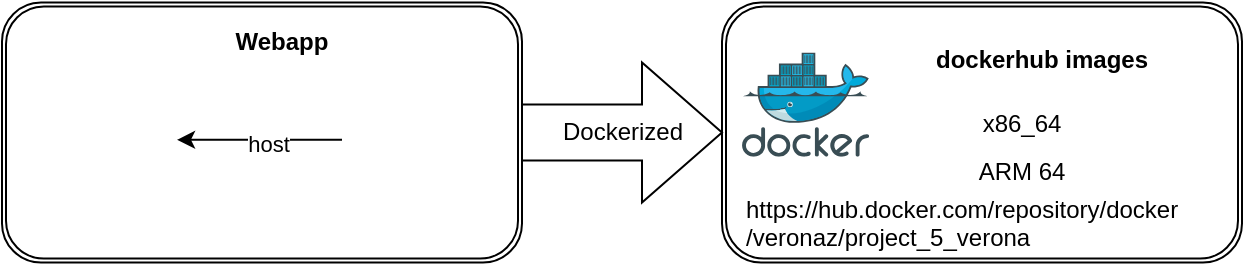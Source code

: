 <mxfile version="21.6.1" type="github">
  <diagram name="Page-1" id="1AczGnW73k5XlJmuj2Ov">
    <mxGraphModel dx="984" dy="573" grid="1" gridSize="10" guides="1" tooltips="1" connect="1" arrows="1" fold="1" page="1" pageScale="1" pageWidth="850" pageHeight="1100" math="0" shadow="0">
      <root>
        <mxCell id="0" />
        <mxCell id="1" parent="0" />
        <mxCell id="67bZfnRdbJqTuJRju34Y-14" value="" style="shape=ext;double=1;rounded=1;whiteSpace=wrap;html=1;" vertex="1" parent="1">
          <mxGeometry x="400" y="14.25" width="260" height="130" as="geometry" />
        </mxCell>
        <mxCell id="67bZfnRdbJqTuJRju34Y-9" value="" style="shape=ext;double=1;rounded=1;whiteSpace=wrap;html=1;" vertex="1" parent="1">
          <mxGeometry x="40" y="14.25" width="260" height="130" as="geometry" />
        </mxCell>
        <mxCell id="67bZfnRdbJqTuJRju34Y-2" value="" style="image;sketch=0;aspect=fixed;html=1;points=[];align=center;fontSize=12;image=img/lib/mscae/Docker.svg;" vertex="1" parent="1">
          <mxGeometry x="410" y="39.25" width="63.55" height="52.11" as="geometry" />
        </mxCell>
        <mxCell id="67bZfnRdbJqTuJRju34Y-18" value="" style="edgeStyle=orthogonalEdgeStyle;rounded=0;orthogonalLoop=1;jettySize=auto;html=1;" edge="1" parent="1" source="67bZfnRdbJqTuJRju34Y-3" target="67bZfnRdbJqTuJRju34Y-5">
          <mxGeometry relative="1" as="geometry" />
        </mxCell>
        <mxCell id="67bZfnRdbJqTuJRju34Y-19" value="host" style="edgeLabel;html=1;align=center;verticalAlign=middle;resizable=0;points=[];" vertex="1" connectable="0" parent="67bZfnRdbJqTuJRju34Y-18">
          <mxGeometry x="-0.103" y="2" relative="1" as="geometry">
            <mxPoint as="offset" />
          </mxGeometry>
        </mxCell>
        <mxCell id="67bZfnRdbJqTuJRju34Y-3" value="" style="shape=image;verticalLabelPosition=bottom;labelBackgroundColor=default;verticalAlign=top;aspect=fixed;imageAspect=0;image=https://1000logos.net/wp-content/uploads/2020/08/Nginx-Logo-500x313.png;" vertex="1" parent="1">
          <mxGeometry x="210" y="61.53" width="68.24" height="42.72" as="geometry" />
        </mxCell>
        <mxCell id="67bZfnRdbJqTuJRju34Y-5" value="" style="shape=image;verticalLabelPosition=bottom;labelBackgroundColor=default;verticalAlign=top;aspect=fixed;imageAspect=0;image=https://www.datocms-assets.com/45470/1631110818-logo-react-js.png;clipPath=inset(0.76% 22.67% 0% 22.33%);" vertex="1" parent="1">
          <mxGeometry x="60" y="42.89" width="67.519" height="80" as="geometry" />
        </mxCell>
        <mxCell id="67bZfnRdbJqTuJRju34Y-10" value="Dockerized" style="html=1;shadow=0;dashed=0;align=center;verticalAlign=middle;shape=mxgraph.arrows2.arrow;dy=0.6;dx=40;notch=0;" vertex="1" parent="1">
          <mxGeometry x="300" y="44.25" width="100" height="70" as="geometry" />
        </mxCell>
        <mxCell id="67bZfnRdbJqTuJRju34Y-11" value="x86_64" style="text;html=1;strokeColor=none;fillColor=none;align=center;verticalAlign=middle;whiteSpace=wrap;rounded=0;" vertex="1" parent="1">
          <mxGeometry x="520" y="59.55" width="60" height="30" as="geometry" />
        </mxCell>
        <mxCell id="67bZfnRdbJqTuJRju34Y-12" value="ARM 64" style="text;html=1;strokeColor=none;fillColor=none;align=center;verticalAlign=middle;whiteSpace=wrap;rounded=0;" vertex="1" parent="1">
          <mxGeometry x="520" y="84.25" width="60" height="30" as="geometry" />
        </mxCell>
        <mxCell id="67bZfnRdbJqTuJRju34Y-13" value="&lt;b&gt;dockerhub images&lt;/b&gt;" style="text;html=1;strokeColor=none;fillColor=none;align=center;verticalAlign=middle;whiteSpace=wrap;rounded=0;" vertex="1" parent="1">
          <mxGeometry x="500" y="27.89" width="120" height="30" as="geometry" />
        </mxCell>
        <mxCell id="67bZfnRdbJqTuJRju34Y-15" value="&lt;b&gt;Webapp&lt;/b&gt;" style="text;html=1;strokeColor=none;fillColor=none;align=center;verticalAlign=middle;whiteSpace=wrap;rounded=0;" vertex="1" parent="1">
          <mxGeometry x="120" y="18.5" width="120" height="30" as="geometry" />
        </mxCell>
        <UserObject label="https://hub.docker.com/repository/docker&#xa;/veronaz/project_5_verona" link="link to dockerhub repo" id="67bZfnRdbJqTuJRju34Y-16">
          <mxCell style="text;whiteSpace=wrap;" vertex="1" parent="1">
            <mxGeometry x="410" y="104.25" width="250" height="40" as="geometry" />
          </mxCell>
        </UserObject>
      </root>
    </mxGraphModel>
  </diagram>
</mxfile>
